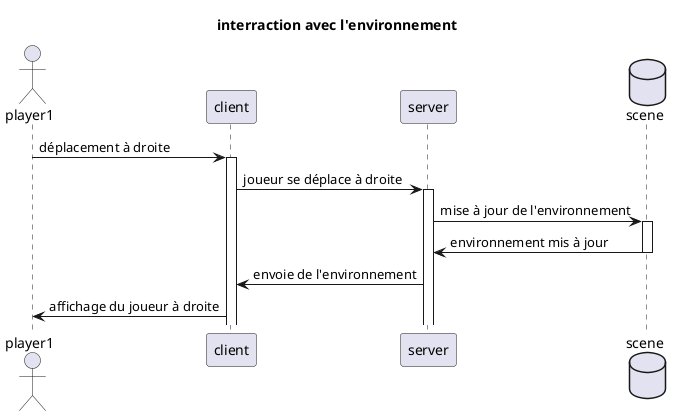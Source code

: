 @startuml
title interraction avec l'environnement
actor player1 order 10
participant client order 20
participant server order 30
database scene order 40

player1 -> client ++ : déplacement à droite
client -> server ++ : joueur se déplace à droite
server -> scene ++ : mise à jour de l'environnement
scene -> server -- : environnement mis à jour
server -> client : envoie de l'environnement
client -> player1 : affichage du joueur à droite
@enduml